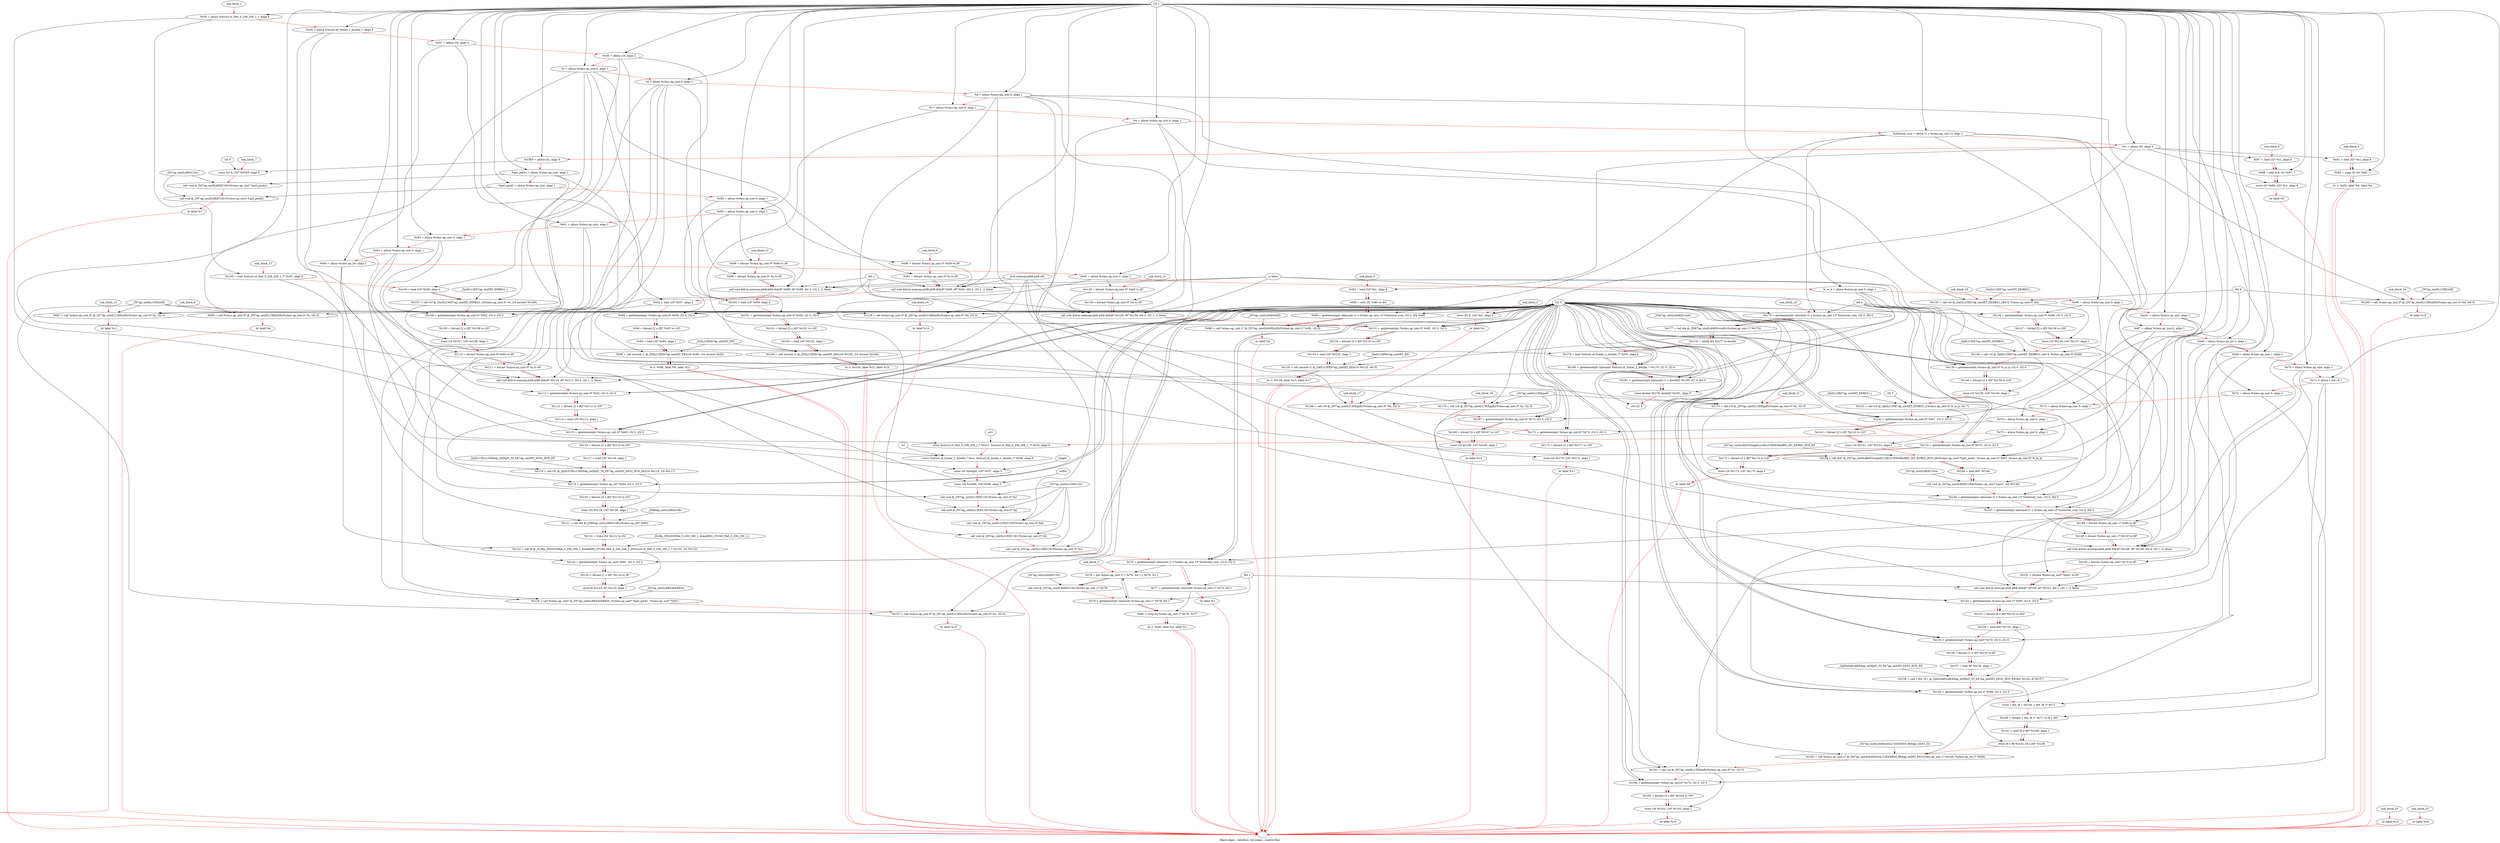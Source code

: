 digraph G {
compound=true
label="Black edges - dataflow, red edges - control flow"
"t55" [label="  %t55 = alloca %struct.xf_Mat_0_256_256_1_*, align 8"]
"t56" [label="  %t56 = alloca %struct.xf_Scalar_1_double_*, align 8"]
"t57" [label="  %t57 = alloca i16, align 2"]
"t58" [label="  %t58 = alloca i16, align 2"]
"i" [label="  %i = alloca %class.ap_uint.0, align 1"]
"j" [label="  %j = alloca %class.ap_uint.0, align 1"]
"k" [label="  %k = alloca %class.ap_uint.0, align 1"]
"l" [label="  %l = alloca %class.ap_uint.0, align 1"]
"c" [label="  %c = alloca %class.ap_uint.0, align 1"]
"internal_sum" [label="  %internal_sum = alloca [1 x %class.ap_uint.1], align 1"]
"i1" [label="  %i1 = alloca i32, align 4"]
"STEP" [label="  %STEP = alloca i32, align 4"]
"pxl_pack1" [label="  %pxl_pack1 = alloca %class.ap_uint, align 1"]
"pxl_pack2" [label="  %pxl_pack2 = alloca %class.ap_uint, align 1"]
"t59" [label="  %t59 = alloca %class.ap_uint.0, align 1"]
"t60" [label="  %t60 = alloca %class.ap_uint.0, align 1"]
"t61" [label="  %t61 = alloca %class.ap_uint, align 1"]
"t62" [label="  %t62 = alloca %class.ap_uint.0, align 1"]
"t63" [label="  %t63 = alloca %class.ap_uint.0, align 1"]
"t64" [label="  %t64 = alloca %class.ap_int, align 1"]
"t65" [label="  %t65 = alloca %class.ap_uint.0, align 1"]
"_in_k" [label="  %_in_k = alloca %class.ap_uint.0, align 1"]
"t66" [label="  %t66 = alloca %class.ap_uint.0, align 1"]
"pxl1" [label="  %pxl1 = alloca %class.ap_uint, align 1"]
"t67" [label="  %t67 = alloca %class.ap_uint.0, align 1"]
"t68" [label="  %t68 = alloca %class.ap_int.2, align 1"]
"t69" [label="  %t69 = alloca %class.ap_uint.1, align 1"]
"t70" [label="  %t70 = alloca %class.ap_uint, align 1"]
"t71" [label="  %t71 = alloca { i64, i8 }"]
"t72" [label="  %t72 = alloca %class.ap_uint.0, align 1"]
"t73" [label="  %t73 = alloca %class.ap_uint.0, align 1"]
"t74" [label="  %t74 = alloca %class.ap_uint.0, align 1"]
"t75" [label="  %t75 = alloca %class.ap_uint.0, align 1"]
"_1" [label="  store %struct.xf_Mat_0_256_256_1_* %src1, %struct.xf_Mat_0_256_256_1_** %t55, align 8"]
"_2" [label="  store %struct.xf_Scalar_1_double_* %scl, %struct.xf_Scalar_1_double_** %t56, align 8"]
"_3" [label="  store i16 %height, i16* %t57, align 2"]
"_4" [label="  store i16 %width, i16* %t58, align 2"]
"_5" [label="  call void @_ZN7ap_uintILi13EEC1Ev(%class.ap_uint.0* %i)"]
"_6" [label="  call void @_ZN7ap_uintILi13EEC1Ev(%class.ap_uint.0* %j)"]
"_7" [label="  call void @_ZN7ap_uintILi13EEC1Ev(%class.ap_uint.0* %k)"]
"_8" [label="  call void @_ZN7ap_uintILi13EEC1Ev(%class.ap_uint.0* %l)"]
"_9" [label="  call void @_ZN7ap_uintILi13EEC1Ev(%class.ap_uint.0* %c)"]
"t76" [label="  %t76 = getelementptr inbounds [1 x %class.ap_uint.1]* %internal_sum, i32 0, i32 0"]
"t77" [label="  %t77 = getelementptr inbounds %class.ap_uint.1* %t76, i64 1"]
"_10" [label="  br label %1"]
"unk_block_1" -> "t55"[color=red]
"i32 1" -> "t55"
"t55" -> "t56"[color=red weight=2]
"i32 1" -> "t56"
"t56" -> "t57"[color=red weight=2]
"i32 1" -> "t57"
"t57" -> "t58"[color=red weight=2]
"i32 1" -> "t58"
"t58" -> "i"[color=red weight=2]
"i32 1" -> "i"
"i" -> "j"[color=red weight=2]
"i32 1" -> "j"
"j" -> "k"[color=red weight=2]
"i32 1" -> "k"
"k" -> "l"[color=red weight=2]
"i32 1" -> "l"
"l" -> "c"[color=red weight=2]
"i32 1" -> "c"
"c" -> "internal_sum"[color=red weight=2]
"i32 1" -> "internal_sum"
"internal_sum" -> "i1"[color=red weight=2]
"i32 1" -> "i1"
"i1" -> "STEP"[color=red weight=2]
"i32 1" -> "STEP"
"STEP" -> "pxl_pack1"[color=red weight=2]
"i32 1" -> "pxl_pack1"
"pxl_pack1" -> "pxl_pack2"[color=red weight=2]
"i32 1" -> "pxl_pack2"
"pxl_pack2" -> "t59"[color=red weight=2]
"i32 1" -> "t59"
"t59" -> "t60"[color=red weight=2]
"i32 1" -> "t60"
"t60" -> "t61"[color=red weight=2]
"i32 1" -> "t61"
"t61" -> "t62"[color=red weight=2]
"i32 1" -> "t62"
"t62" -> "t63"[color=red weight=2]
"i32 1" -> "t63"
"t63" -> "t64"[color=red weight=2]
"i32 1" -> "t64"
"t64" -> "t65"[color=red weight=2]
"i32 1" -> "t65"
"t65" -> "_in_k"[color=red weight=2]
"i32 1" -> "_in_k"
"_in_k" -> "t66"[color=red weight=2]
"i32 1" -> "t66"
"t66" -> "pxl1"[color=red weight=2]
"i32 1" -> "pxl1"
"pxl1" -> "t67"[color=red weight=2]
"i32 1" -> "t67"
"t67" -> "t68"[color=red weight=2]
"i32 1" -> "t68"
"t68" -> "t69"[color=red weight=2]
"i32 1" -> "t69"
"t69" -> "t70"[color=red weight=2]
"i32 1" -> "t70"
"t70" -> "t71"[color=red weight=2]
"i32 1" -> "t71"
"t71" -> "t72"[color=red weight=2]
"i32 1" -> "t72"
"t72" -> "t73"[color=red weight=2]
"i32 1" -> "t73"
"t73" -> "t74"[color=red weight=2]
"i32 1" -> "t74"
"t74" -> "t75"[color=red weight=2]
"i32 1" -> "t75"
"t75" -> "_1"[color=red weight=2]
"src1" -> "_1"
"t55" -> "_1"
"_1" -> "_2"[color=red weight=2]
"scl" -> "_2"
"t56" -> "_2"
"_2" -> "_3"[color=red weight=2]
"height" -> "_3"
"t57" -> "_3"
"_3" -> "_4"[color=red weight=2]
"width" -> "_4"
"t58" -> "_4"
"_4" -> "_5"[color=red weight=2]
"i" -> "_5"
"_ZN7ap_uintILi13EEC1Ev" -> "_5"
"_5" -> "_6"[color=red weight=2]
"j" -> "_6"
"_ZN7ap_uintILi13EEC1Ev" -> "_6"
"_6" -> "_7"[color=red weight=2]
"k" -> "_7"
"_ZN7ap_uintILi13EEC1Ev" -> "_7"
"_7" -> "_8"[color=red weight=2]
"l" -> "_8"
"_ZN7ap_uintILi13EEC1Ev" -> "_8"
"_8" -> "_9"[color=red weight=2]
"c" -> "_9"
"_ZN7ap_uintILi13EEC1Ev" -> "_9"
"_9" -> "t76"[color=red weight=2]
"internal_sum" -> "t76"
"i32 0" -> "t76"
"i32 0" -> "t76"
"t76" -> "t77"[color=red weight=2]
"t76" -> "t77"
"i64 1" -> "t77"
"t77" -> "_10"[color=red weight=2]
"_10" -> ""[color=red]

"t78" [label="  %t78 = phi %class.ap_uint.1* [ %t76, %0 ], [ %t79, %1 ]"]
"_11" [label="  call void @_ZN7ap_uintILi64EEC1Ev(%class.ap_uint.1* %t78)"]
"t79" [label="  %t79 = getelementptr inbounds %class.ap_uint.1* %t78, i64 1"]
"t80" [label="  %t80 = icmp eq %class.ap_uint.1* %t79, %t77"]
"_12" [label="  br i1 %t80, label %2, label %1"]
"unk_block_2" -> "t78"[color=red]
"t76" -> "t78"
"t79" -> "t78"
"t78" -> "_11"[color=red weight=2]
"t78" -> "_11"
"_ZN7ap_uintILi64EEC1Ev" -> "_11"
"_11" -> "t79"[color=red weight=2]
"t78" -> "t79"
"i64 1" -> "t79"
"t79" -> "t80"[color=red weight=2]
"t79" -> "t80"
"t77" -> "t80"
"t80" -> "_12"[color=red weight=2]
"t80" -> "_12"
"_12" -> ""[color=red]
"_12" -> ""[color=red]

"_13" [label="  store i32 0, i32* %i1, align 4"]
"_14" [label="  br label %3"]
"unk_block_3" -> "_13"[color=red]
"i32 0" -> "_13"
"i1" -> "_13"
"_13" -> "_14"[color=red weight=2]
"_14" -> ""[color=red]

"t81" [label="  %t81 = load i32* %i1, align 4"]
"t82" [label="  %t82 = icmp slt i32 %t81, 1"]
"_15" [label="  br i1 %t82, label %4, label %6"]
"unk_block_4" -> "t81"[color=red]
"i1" -> "t81"
"t81" -> "t82"[color=red weight=2]
"t81" -> "t82"
"i32 1" -> "t82"
"t82" -> "_15"[color=red weight=2]
"t82" -> "_15"
"_15" -> ""[color=red]
"_15" -> ""[color=red]

"t83" [label="  %t83 = load i32* %i1, align 4"]
"t84" [label="  %t84 = sext i32 %t83 to i64"]
"t85" [label="  %t85 = getelementptr inbounds [1 x %class.ap_uint.1]* %internal_sum, i32 0, i64 %t84"]
"t86" [label="  %t86 = call %class.ap_uint.1* @_ZN7ap_uintILi64EEaSEi(%class.ap_uint.1* %t85, i32 0)"]
"_16" [label="  br label %5"]
"unk_block_5" -> "t83"[color=red]
"i1" -> "t83"
"t83" -> "t84"[color=red weight=2]
"t83" -> "t84"
"t84" -> "t85"[color=red weight=2]
"internal_sum" -> "t85"
"i32 0" -> "t85"
"t84" -> "t85"
"t85" -> "t86"[color=red weight=2]
"t85" -> "t86"
"i32 0" -> "t86"
"_ZN7ap_uintILi64EEaSEi" -> "t86"
"t86" -> "_16"[color=red weight=2]
"_16" -> ""[color=red]

"t87" [label="  %t87 = load i32* %i1, align 4"]
"t88" [label="  %t88 = add nsw i32 %t87, 1"]
"_17" [label="  store i32 %t88, i32* %i1, align 4"]
"_18" [label="  br label %3"]
"unk_block_6" -> "t87"[color=red]
"i1" -> "t87"
"t87" -> "t88"[color=red weight=2]
"t87" -> "t88"
"i32 1" -> "t88"
"t88" -> "_17"[color=red weight=2]
"t88" -> "_17"
"i1" -> "_17"
"_17" -> "_18"[color=red weight=2]
"_18" -> ""[color=red]

"_19" [label="  store i32 8, i32* %STEP, align 4"]
"_20" [label="  call void @_ZN7ap_uintILi8EEC1Ev(%class.ap_uint* %pxl_pack1)"]
"_21" [label="  call void @_ZN7ap_uintILi8EEC1Ev(%class.ap_uint* %pxl_pack2)"]
"_22" [label="  br label %7"]
"unk_block_7" -> "_19"[color=red]
"i32 8" -> "_19"
"STEP" -> "_19"
"_19" -> "_20"[color=red weight=2]
"pxl_pack1" -> "_20"
"_ZN7ap_uintILi8EEC1Ev" -> "_20"
"_20" -> "_21"[color=red weight=2]
"pxl_pack2" -> "_21"
"_ZN7ap_uintILi8EEC1Ev" -> "_21"
"_21" -> "_22"[color=red weight=2]
"_22" -> ""[color=red]

"t89" [label="  %t89 = call %class.ap_uint.0* @_ZN7ap_uintILi13EEaSEi(%class.ap_uint.0* %i, i32 0)"]
"_23" [label="  br label %8"]
"unk_block_8" -> "t89"[color=red]
"i" -> "t89"
"i32 0" -> "t89"
"_ZN7ap_uintILi13EEaSEi" -> "t89"
"t89" -> "_23"[color=red weight=2]
"_23" -> ""[color=red]

"t90" [label="  %t90 = bitcast %class.ap_uint.0* %t59 to i8*"]
"t91" [label="  %t91 = bitcast %class.ap_uint.0* %i to i8*"]
"_24" [label="  call void @llvm.memcpy.p0i8.p0i8.i64(i8* %t90, i8* %t91, i64 2, i32 1, i1 false)"]
"t92" [label="  %t92 = load i16* %t57, align 2"]
"t93" [label="  %t93 = getelementptr %class.ap_uint.0* %t59, i32 0, i32 0"]
"t94" [label="  %t94 = bitcast [2 x i8]* %t93 to i16*"]
"t95" [label="  %t95 = load i16* %t94, align 1"]
"t96" [label="  %t96 = call zeroext i1 @_ZltILi13EEb7ap_uintIXT_EEt(i16 %t95, i16 zeroext %t92)"]
"_25" [label="  br i1 %t96, label %9, label %21"]
"unk_block_9" -> "t90"[color=red]
"t59" -> "t90"
"t90" -> "t91"[color=red weight=2]
"i" -> "t91"
"t91" -> "_24"[color=red weight=2]
"t90" -> "_24"
"t91" -> "_24"
"i64 2" -> "_24"
"i32 1" -> "_24"
"i1 false" -> "_24"
"llvm.memcpy.p0i8.p0i8.i64" -> "_24"
"_24" -> "t92"[color=red weight=2]
"t57" -> "t92"
"t92" -> "t93"[color=red weight=2]
"t59" -> "t93"
"i32 0" -> "t93"
"i32 0" -> "t93"
"t93" -> "t94"[color=red weight=2]
"t93" -> "t94"
"t94" -> "t95"[color=red weight=2]
"t94" -> "t95"
"t95" -> "t96"[color=red weight=2]
"t95" -> "t96"
"t92" -> "t96"
"_ZltILi13EEb7ap_uintIXT_EEt" -> "t96"
"t96" -> "_25"[color=red weight=2]
"t96" -> "_25"
"_25" -> ""[color=red]
"_25" -> ""[color=red]

"_26" [label="  br label %10"]
"unk_block_10" -> "_26"[color=red]
"_26" -> ""[color=red]

"t97" [label="  %t97 = call %class.ap_uint.0* @_ZN7ap_uintILi13EEaSEi(%class.ap_uint.0* %j, i32 0)"]
"_27" [label="  br label %11"]
"unk_block_11" -> "t97"[color=red]
"j" -> "t97"
"i32 0" -> "t97"
"_ZN7ap_uintILi13EEaSEi" -> "t97"
"t97" -> "_27"[color=red weight=2]
"_27" -> ""[color=red]

"t98" [label="  %t98 = bitcast %class.ap_uint.0* %t60 to i8*"]
"t99" [label="  %t99 = bitcast %class.ap_uint.0* %j to i8*"]
"_28" [label="  call void @llvm.memcpy.p0i8.p0i8.i64(i8* %t98, i8* %t99, i64 2, i32 1, i1 false)"]
"t100" [label="  %t100 = load i16* %t58, align 2"]
"t101" [label="  %t101 = getelementptr %class.ap_uint.0* %t60, i32 0, i32 0"]
"t102" [label="  %t102 = bitcast [2 x i8]* %t101 to i16*"]
"t103" [label="  %t103 = load i16* %t102, align 1"]
"t104" [label="  %t104 = call zeroext i1 @_ZltILi13EEb7ap_uintIXT_EEt(i16 %t103, i16 zeroext %t100)"]
"_29" [label="  br i1 %t104, label %12, label %19"]
"unk_block_12" -> "t98"[color=red]
"t60" -> "t98"
"t98" -> "t99"[color=red weight=2]
"j" -> "t99"
"t99" -> "_28"[color=red weight=2]
"t98" -> "_28"
"t99" -> "_28"
"i64 2" -> "_28"
"i32 1" -> "_28"
"i1 false" -> "_28"
"llvm.memcpy.p0i8.p0i8.i64" -> "_28"
"_28" -> "t100"[color=red weight=2]
"t58" -> "t100"
"t100" -> "t101"[color=red weight=2]
"t60" -> "t101"
"i32 0" -> "t101"
"i32 0" -> "t101"
"t101" -> "t102"[color=red weight=2]
"t101" -> "t102"
"t102" -> "t103"[color=red weight=2]
"t102" -> "t103"
"t103" -> "t104"[color=red weight=2]
"t103" -> "t104"
"t100" -> "t104"
"_ZltILi13EEb7ap_uintIXT_EEt" -> "t104"
"t104" -> "_29"[color=red weight=2]
"t104" -> "_29"
"_29" -> ""[color=red]
"_29" -> ""[color=red]

"t105" [label="  %t105 = load %struct.xf_Mat_0_256_256_1_** %t55, align 8"]
"t106" [label="  %t106 = load i16* %t58, align 2"]
"t107" [label="  %t107 = call i16 @_ZmlILi13EE7ap_uintIXT_EERKS1_t(%class.ap_uint.0* %i, i16 zeroext %t106)"]
"t108" [label="  %t108 = getelementptr %class.ap_uint.0* %t62, i32 0, i32 0"]
"t109" [label="  %t109 = bitcast [2 x i8]* %t108 to i16*"]
"_30" [label="  store i16 %t107, i16* %t109, align 1"]
"t110" [label="  %t110 = bitcast %class.ap_uint.0* %t63 to i8*"]
"t111" [label="  %t111 = bitcast %class.ap_uint.0* %j to i8*"]
"_31" [label="  call void @llvm.memcpy.p0i8.p0i8.i64(i8* %t110, i8* %t111, i64 2, i32 1, i1 false)"]
"t112" [label="  %t112 = getelementptr %class.ap_uint.0* %t62, i32 0, i32 0"]
"t113" [label="  %t113 = bitcast [2 x i8]* %t112 to i16*"]
"t114" [label="  %t114 = load i16* %t113, align 1"]
"t115" [label="  %t115 = getelementptr %class.ap_uint.0* %t63, i32 0, i32 0"]
"t116" [label="  %t116 = bitcast [2 x i8]* %t115 to i16*"]
"t117" [label="  %t117 = load i16* %t116, align 1"]
"t118" [label="  %t118 = call i32 @_ZplILi13ELi13EE6ap_intIXplT_T0_EE7ap_uintIXT_EES2_IXT0_EE(i16 %t114, i16 %t117)"]
"t119" [label="  %t119 = getelementptr %class.ap_int* %t64, i32 0, i32 0"]
"t120" [label="  %t120 = bitcast [4 x i8]* %t119 to i32*"]
"_32" [label="  store i32 %t118, i32* %t120, align 1"]
"t121" [label="  %t121 = call i64 @_ZNK6ap_intILi26EEcvlEv(%class.ap_int* %t64)"]
"t122" [label="  %t122 = trunc i64 %t121 to i32"]
"t123" [label="  %t123 = call i8 @_ZL36p_ZN2xf16Mat_0_256_256_1_4readIEEi_1P19xf_Mat_0_256_256_1_i(%struct.xf_Mat_0_256_256_1_* %t105, i32 %t122)"]
"t124" [label="  %t124 = getelementptr %class.ap_uint* %t61, i32 0, i32 0"]
"t125" [label="  %t125 = bitcast [1 x i8]* %t124 to i8*"]
"_33" [label="  store i8 %t123, i8* %t125, align 1"]
"t126" [label="  %t126 = call %class.ap_uint* @_ZN7ap_uintILi8EEaSERKS0_(%class.ap_uint* %pxl_pack1, %class.ap_uint* %t61)"]
"t127" [label="  %t127 = call %class.ap_uint.0* @_ZN7ap_uintILi13EEaSEi(%class.ap_uint.0* %c, i32 0)"]
"_34" [label="  br label %13"]
"unk_block_13" -> "t105"[color=red]
"t55" -> "t105"
"t105" -> "t106"[color=red weight=2]
"t58" -> "t106"
"t106" -> "t107"[color=red weight=2]
"i" -> "t107"
"t106" -> "t107"
"_ZmlILi13EE7ap_uintIXT_EERKS1_t" -> "t107"
"t107" -> "t108"[color=red weight=2]
"t62" -> "t108"
"i32 0" -> "t108"
"i32 0" -> "t108"
"t108" -> "t109"[color=red weight=2]
"t108" -> "t109"
"t109" -> "_30"[color=red weight=2]
"t107" -> "_30"
"t109" -> "_30"
"_30" -> "t110"[color=red weight=2]
"t63" -> "t110"
"t110" -> "t111"[color=red weight=2]
"j" -> "t111"
"t111" -> "_31"[color=red weight=2]
"t110" -> "_31"
"t111" -> "_31"
"i64 2" -> "_31"
"i32 1" -> "_31"
"i1 false" -> "_31"
"llvm.memcpy.p0i8.p0i8.i64" -> "_31"
"_31" -> "t112"[color=red weight=2]
"t62" -> "t112"
"i32 0" -> "t112"
"i32 0" -> "t112"
"t112" -> "t113"[color=red weight=2]
"t112" -> "t113"
"t113" -> "t114"[color=red weight=2]
"t113" -> "t114"
"t114" -> "t115"[color=red weight=2]
"t63" -> "t115"
"i32 0" -> "t115"
"i32 0" -> "t115"
"t115" -> "t116"[color=red weight=2]
"t115" -> "t116"
"t116" -> "t117"[color=red weight=2]
"t116" -> "t117"
"t117" -> "t118"[color=red weight=2]
"t114" -> "t118"
"t117" -> "t118"
"_ZplILi13ELi13EE6ap_intIXplT_T0_EE7ap_uintIXT_EES2_IXT0_EE" -> "t118"
"t118" -> "t119"[color=red weight=2]
"t64" -> "t119"
"i32 0" -> "t119"
"i32 0" -> "t119"
"t119" -> "t120"[color=red weight=2]
"t119" -> "t120"
"t120" -> "_32"[color=red weight=2]
"t118" -> "_32"
"t120" -> "_32"
"_32" -> "t121"[color=red weight=2]
"t64" -> "t121"
"_ZNK6ap_intILi26EEcvlEv" -> "t121"
"t121" -> "t122"[color=red weight=2]
"t121" -> "t122"
"t122" -> "t123"[color=red weight=2]
"t105" -> "t123"
"t122" -> "t123"
"_ZL36p_ZN2xf16Mat_0_256_256_1_4readIEEi_1P19xf_Mat_0_256_256_1_i" -> "t123"
"t123" -> "t124"[color=red weight=2]
"t61" -> "t124"
"i32 0" -> "t124"
"i32 0" -> "t124"
"t124" -> "t125"[color=red weight=2]
"t124" -> "t125"
"t125" -> "_33"[color=red weight=2]
"t123" -> "_33"
"t125" -> "_33"
"_33" -> "t126"[color=red weight=2]
"pxl_pack1" -> "t126"
"t61" -> "t126"
"_ZN7ap_uintILi8EEaSERKS0_" -> "t126"
"t126" -> "t127"[color=red weight=2]
"c" -> "t127"
"i32 0" -> "t127"
"_ZN7ap_uintILi13EEaSEi" -> "t127"
"t127" -> "_34"[color=red weight=2]
"_34" -> ""[color=red]

"t128" [label="  %t128 = call %class.ap_uint.0* @_ZN7ap_uintILi13EEaSEi(%class.ap_uint.0* %k, i32 0)"]
"_35" [label="  br label %14"]
"unk_block_14" -> "t128"[color=red]
"k" -> "t128"
"i32 0" -> "t128"
"_ZN7ap_uintILi13EEaSEi" -> "t128"
"t128" -> "_35"[color=red weight=2]
"_35" -> ""[color=red]

"t129" [label="  %t129 = bitcast %class.ap_uint.0* %t65 to i8*"]
"t130" [label="  %t130 = bitcast %class.ap_uint.0* %k to i8*"]
"_36" [label="  call void @llvm.memcpy.p0i8.p0i8.i64(i8* %t129, i8* %t130, i64 2, i32 1, i1 false)"]
"t131" [label="  %t131 = getelementptr %class.ap_uint.0* %t65, i32 0, i32 0"]
"t132" [label="  %t132 = bitcast [2 x i8]* %t131 to i16*"]
"t133" [label="  %t133 = load i16* %t132, align 1"]
"t134" [label="  %t134 = call zeroext i1 @_ZleILi13EEb7ap_uintIXT_EEl(i16 %t133, i64 0)"]
"_37" [label="  br i1 %t134, label %15, label %17"]
"unk_block_15" -> "t129"[color=red]
"t65" -> "t129"
"t129" -> "t130"[color=red weight=2]
"k" -> "t130"
"t130" -> "_36"[color=red weight=2]
"t129" -> "_36"
"t130" -> "_36"
"i64 2" -> "_36"
"i32 1" -> "_36"
"i1 false" -> "_36"
"llvm.memcpy.p0i8.p0i8.i64" -> "_36"
"_36" -> "t131"[color=red weight=2]
"t65" -> "t131"
"i32 0" -> "t131"
"i32 0" -> "t131"
"t131" -> "t132"[color=red weight=2]
"t131" -> "t132"
"t132" -> "t133"[color=red weight=2]
"t132" -> "t133"
"t133" -> "t134"[color=red weight=2]
"t133" -> "t134"
"i64 0" -> "t134"
"_ZleILi13EEb7ap_uintIXT_EEl" -> "t134"
"t134" -> "_37"[color=red weight=2]
"t134" -> "_37"
"_37" -> ""[color=red]
"_37" -> ""[color=red]

"t135" [label="  %t135 = call i16 @_ZmlILi13EE7ap_uintIXT_EElRKS1_(i64 8, %class.ap_uint.0* %k)"]
"t136" [label="  %t136 = getelementptr %class.ap_uint.0* %t66, i32 0, i32 0"]
"t137" [label="  %t137 = bitcast [2 x i8]* %t136 to i16*"]
"_38" [label="  store i16 %t135, i16* %t137, align 1"]
"t138" [label="  %t138 = call i16 @_ZplILi13EE7ap_uintIXT_EElRKS1_(i64 0, %class.ap_uint.0* %t66)"]
"t139" [label="  %t139 = getelementptr %class.ap_uint.0* %_in_k, i32 0, i32 0"]
"t140" [label="  %t140 = bitcast [2 x i8]* %t139 to i16*"]
"_39" [label="  store i16 %t138, i16* %t140, align 1"]
"t141" [label="  %t141 = call i16 @_ZplILi13EE7ap_uintIXT_EERKS1_i(%class.ap_uint.0* %_in_k, i32 7)"]
"t142" [label="  %t142 = getelementptr %class.ap_uint.0* %t67, i32 0, i32 0"]
"t143" [label="  %t143 = bitcast [2 x i8]* %t142 to i16*"]
"_40" [label="  store i16 %t141, i16* %t143, align 1"]
"t144" [label="  %t144 = call i64* @_ZN7ap_uintILi8EE5rangeILi13ELi13EEERmRKS_IXT_EERKS_IXT0_EE(%class.ap_uint* %pxl_pack1, %class.ap_uint.0* %t67, %class.ap_uint.0* %_in_k)"]
"t145" [label="  %t145 = load i64* %t144"]
"_41" [label="  call void @_ZN7ap_uintILi8EEC1Em(%class.ap_uint* %pxl1, i64 %t145)"]
"t146" [label="  %t146 = getelementptr inbounds [1 x %class.ap_uint.1]* %internal_sum, i32 0, i64 0"]
"t147" [label="  %t147 = getelementptr inbounds [1 x %class.ap_uint.1]* %internal_sum, i32 0, i64 0"]
"t148" [label="  %t148 = bitcast %class.ap_uint.1* %t69 to i8*"]
"t149" [label="  %t149 = bitcast %class.ap_uint.1* %t147 to i8*"]
"_42" [label="  call void @llvm.memcpy.p0i8.p0i8.i64(i8* %t148, i8* %t149, i64 8, i32 1, i1 false)"]
"t150" [label="  %t150 = bitcast %class.ap_uint* %t70 to i8*"]
"t151" [label="  %t151 = bitcast %class.ap_uint* %pxl1 to i8*"]
"_43" [label="  call void @llvm.memcpy.p0i8.p0i8.i64(i8* %t150, i8* %t151, i64 1, i32 1, i1 false)"]
"t152" [label="  %t152 = getelementptr %class.ap_uint.1* %t69, i32 0, i32 0"]
"t153" [label="  %t153 = bitcast [8 x i8]* %t152 to i64*"]
"t154" [label="  %t154 = load i64* %t153, align 1"]
"t155" [label="  %t155 = getelementptr %class.ap_uint* %t70, i32 0, i32 0"]
"t156" [label="  %t156 = bitcast [1 x i8]* %t155 to i8*"]
"t157" [label="  %t157 = load i8* %t156, align 1"]
"t158" [label="  %t158 = call { i64, i8 } @_ZplILi64ELi8EE6ap_intIXplT_T0_EE7ap_uintIXT_EES2_IXT0_EE(i64 %t154, i8 %t157)"]
"t159" [label="  %t159 = getelementptr %class.ap_int.2* %t68, i32 0, i32 0"]
"_44" [label="  store { i64, i8 } %t158, { i64, i8 }* %t71"]
"t160" [label="  %t160 = bitcast { i64, i8 }* %t71 to [9 x i8]*"]
"t161" [label="  %t161 = load [9 x i8]* %t160, align 1"]
"_45" [label="  store [9 x i8] %t161, [9 x i8]* %t159"]
"t162" [label="  %t162 = call %class.ap_uint.1* @_ZN7ap_uintILi64EEaSILi72EEERS0_RK6ap_intIXT_EE(%class.ap_uint.1* %t146, %class.ap_int.2* %t68)"]
"t163" [label="  %t163 = call i16 @_ZN7ap_uintILi13EEppEi(%class.ap_uint.0* %c, i32 0)"]
"t164" [label="  %t164 = getelementptr %class.ap_uint.0* %t72, i32 0, i32 0"]
"t165" [label="  %t165 = bitcast [2 x i8]* %t164 to i16*"]
"_46" [label="  store i16 %t163, i16* %t165, align 1"]
"_47" [label="  br label %16"]
"unk_block_16" -> "t135"[color=red]
"i64 8" -> "t135"
"k" -> "t135"
"_ZmlILi13EE7ap_uintIXT_EElRKS1_" -> "t135"
"t135" -> "t136"[color=red weight=2]
"t66" -> "t136"
"i32 0" -> "t136"
"i32 0" -> "t136"
"t136" -> "t137"[color=red weight=2]
"t136" -> "t137"
"t137" -> "_38"[color=red weight=2]
"t135" -> "_38"
"t137" -> "_38"
"_38" -> "t138"[color=red weight=2]
"i64 0" -> "t138"
"t66" -> "t138"
"_ZplILi13EE7ap_uintIXT_EElRKS1_" -> "t138"
"t138" -> "t139"[color=red weight=2]
"_in_k" -> "t139"
"i32 0" -> "t139"
"i32 0" -> "t139"
"t139" -> "t140"[color=red weight=2]
"t139" -> "t140"
"t140" -> "_39"[color=red weight=2]
"t138" -> "_39"
"t140" -> "_39"
"_39" -> "t141"[color=red weight=2]
"_in_k" -> "t141"
"i32 7" -> "t141"
"_ZplILi13EE7ap_uintIXT_EERKS1_i" -> "t141"
"t141" -> "t142"[color=red weight=2]
"t67" -> "t142"
"i32 0" -> "t142"
"i32 0" -> "t142"
"t142" -> "t143"[color=red weight=2]
"t142" -> "t143"
"t143" -> "_40"[color=red weight=2]
"t141" -> "_40"
"t143" -> "_40"
"_40" -> "t144"[color=red weight=2]
"pxl_pack1" -> "t144"
"t67" -> "t144"
"_in_k" -> "t144"
"_ZN7ap_uintILi8EE5rangeILi13ELi13EEERmRKS_IXT_EERKS_IXT0_EE" -> "t144"
"t144" -> "t145"[color=red weight=2]
"t144" -> "t145"
"t145" -> "_41"[color=red weight=2]
"pxl1" -> "_41"
"t145" -> "_41"
"_ZN7ap_uintILi8EEC1Em" -> "_41"
"_41" -> "t146"[color=red weight=2]
"internal_sum" -> "t146"
"i32 0" -> "t146"
"i64 0" -> "t146"
"t146" -> "t147"[color=red weight=2]
"internal_sum" -> "t147"
"i32 0" -> "t147"
"i64 0" -> "t147"
"t147" -> "t148"[color=red weight=2]
"t69" -> "t148"
"t148" -> "t149"[color=red weight=2]
"t147" -> "t149"
"t149" -> "_42"[color=red weight=2]
"t148" -> "_42"
"t149" -> "_42"
"i64 8" -> "_42"
"i32 1" -> "_42"
"i1 false" -> "_42"
"llvm.memcpy.p0i8.p0i8.i64" -> "_42"
"_42" -> "t150"[color=red weight=2]
"t70" -> "t150"
"t150" -> "t151"[color=red weight=2]
"pxl1" -> "t151"
"t151" -> "_43"[color=red weight=2]
"t150" -> "_43"
"t151" -> "_43"
"i64 1" -> "_43"
"i32 1" -> "_43"
"i1 false" -> "_43"
"llvm.memcpy.p0i8.p0i8.i64" -> "_43"
"_43" -> "t152"[color=red weight=2]
"t69" -> "t152"
"i32 0" -> "t152"
"i32 0" -> "t152"
"t152" -> "t153"[color=red weight=2]
"t152" -> "t153"
"t153" -> "t154"[color=red weight=2]
"t153" -> "t154"
"t154" -> "t155"[color=red weight=2]
"t70" -> "t155"
"i32 0" -> "t155"
"i32 0" -> "t155"
"t155" -> "t156"[color=red weight=2]
"t155" -> "t156"
"t156" -> "t157"[color=red weight=2]
"t156" -> "t157"
"t157" -> "t158"[color=red weight=2]
"t154" -> "t158"
"t157" -> "t158"
"_ZplILi64ELi8EE6ap_intIXplT_T0_EE7ap_uintIXT_EES2_IXT0_EE" -> "t158"
"t158" -> "t159"[color=red weight=2]
"t68" -> "t159"
"i32 0" -> "t159"
"i32 0" -> "t159"
"t159" -> "_44"[color=red weight=2]
"t158" -> "_44"
"t71" -> "_44"
"_44" -> "t160"[color=red weight=2]
"t71" -> "t160"
"t160" -> "t161"[color=red weight=2]
"t160" -> "t161"
"t161" -> "_45"[color=red weight=2]
"t161" -> "_45"
"t159" -> "_45"
"_45" -> "t162"[color=red weight=2]
"t146" -> "t162"
"t68" -> "t162"
"_ZN7ap_uintILi64EEaSILi72EEERS0_RK6ap_intIXT_EE" -> "t162"
"t162" -> "t163"[color=red weight=2]
"c" -> "t163"
"i32 0" -> "t163"
"_ZN7ap_uintILi13EEppEi" -> "t163"
"t163" -> "t164"[color=red weight=2]
"t72" -> "t164"
"i32 0" -> "t164"
"i32 0" -> "t164"
"t164" -> "t165"[color=red weight=2]
"t164" -> "t165"
"t165" -> "_46"[color=red weight=2]
"t163" -> "_46"
"t165" -> "_46"
"_46" -> "_47"[color=red weight=2]
"_47" -> ""[color=red]

"t166" [label="  %t166 = call i16 @_ZN7ap_uintILi13EEppEi(%class.ap_uint.0* %k, i32 0)"]
"t167" [label="  %t167 = getelementptr %class.ap_uint.0* %t73, i32 0, i32 0"]
"t168" [label="  %t168 = bitcast [2 x i8]* %t167 to i16*"]
"_48" [label="  store i16 %t166, i16* %t168, align 1"]
"_49" [label="  br label %14"]
"unk_block_17" -> "t166"[color=red]
"k" -> "t166"
"i32 0" -> "t166"
"_ZN7ap_uintILi13EEppEi" -> "t166"
"t166" -> "t167"[color=red weight=2]
"t73" -> "t167"
"i32 0" -> "t167"
"i32 0" -> "t167"
"t167" -> "t168"[color=red weight=2]
"t167" -> "t168"
"t168" -> "_48"[color=red weight=2]
"t166" -> "_48"
"t168" -> "_48"
"_48" -> "_49"[color=red weight=2]
"_49" -> ""[color=red]

"t169" [label="  %t169 = call %class.ap_uint.0* @_ZN7ap_uintILi13EEaSEl(%class.ap_uint.0* %k, i64 8)"]
"_50" [label="  br label %18"]
"unk_block_18" -> "t169"[color=red]
"k" -> "t169"
"i64 8" -> "t169"
"_ZN7ap_uintILi13EEaSEl" -> "t169"
"t169" -> "_50"[color=red weight=2]
"_50" -> ""[color=red]

"t170" [label="  %t170 = call i16 @_ZN7ap_uintILi13EEppEi(%class.ap_uint.0* %j, i32 0)"]
"t171" [label="  %t171 = getelementptr %class.ap_uint.0* %t74, i32 0, i32 0"]
"t172" [label="  %t172 = bitcast [2 x i8]* %t171 to i16*"]
"_51" [label="  store i16 %t170, i16* %t172, align 1"]
"_52" [label="  br label %11"]
"unk_block_19" -> "t170"[color=red]
"j" -> "t170"
"i32 0" -> "t170"
"_ZN7ap_uintILi13EEppEi" -> "t170"
"t170" -> "t171"[color=red weight=2]
"t74" -> "t171"
"i32 0" -> "t171"
"i32 0" -> "t171"
"t171" -> "t172"[color=red weight=2]
"t171" -> "t172"
"t172" -> "_51"[color=red weight=2]
"t170" -> "_51"
"t172" -> "_51"
"_51" -> "_52"[color=red weight=2]
"_52" -> ""[color=red]

"_53" [label="  br label %20"]
"unk_block_20" -> "_53"[color=red]
"_53" -> ""[color=red]

"t173" [label="  %t173 = call i16 @_ZN7ap_uintILi13EEppEi(%class.ap_uint.0* %i, i32 0)"]
"t174" [label="  %t174 = getelementptr %class.ap_uint.0* %t75, i32 0, i32 0"]
"t175" [label="  %t175 = bitcast [2 x i8]* %t174 to i16*"]
"_54" [label="  store i16 %t173, i16* %t175, align 1"]
"_55" [label="  br label %8"]
"unk_block_21" -> "t173"[color=red]
"i" -> "t173"
"i32 0" -> "t173"
"_ZN7ap_uintILi13EEppEi" -> "t173"
"t173" -> "t174"[color=red weight=2]
"t75" -> "t174"
"i32 0" -> "t174"
"i32 0" -> "t174"
"t174" -> "t175"[color=red weight=2]
"t174" -> "t175"
"t175" -> "_54"[color=red weight=2]
"t173" -> "_54"
"t175" -> "_54"
"_54" -> "_55"[color=red weight=2]
"_55" -> ""[color=red]

"t176" [label="  %t176 = getelementptr inbounds [1 x %class.ap_uint.1]* %internal_sum, i32 0, i64 0"]
"t177" [label="  %t177 = call i64 @_ZNK7ap_uintILi64EEcvmEv(%class.ap_uint.1* %t176)"]
"t178" [label="  %t178 = uitofp i64 %t177 to double"]
"t179" [label="  %t179 = load %struct.xf_Scalar_1_double_** %t56, align 8"]
"t180" [label="  %t180 = getelementptr inbounds %struct.xf_Scalar_1_double_* %t179, i32 0, i32 0"]
"t181" [label="  %t181 = getelementptr inbounds [1 x double]* %t180, i32 0, i64 0"]
"_56" [label="  store double %t178, double* %t181, align 8"]
"_57" [label="  ret i32 0"]
"unk_block_22" -> "t176"[color=red]
"internal_sum" -> "t176"
"i32 0" -> "t176"
"i64 0" -> "t176"
"t176" -> "t177"[color=red weight=2]
"t176" -> "t177"
"_ZNK7ap_uintILi64EEcvmEv" -> "t177"
"t177" -> "t178"[color=red weight=2]
"t177" -> "t178"
"t178" -> "t179"[color=red weight=2]
"t56" -> "t179"
"t179" -> "t180"[color=red weight=2]
"t179" -> "t180"
"i32 0" -> "t180"
"i32 0" -> "t180"
"t180" -> "t181"[color=red weight=2]
"t180" -> "t181"
"i32 0" -> "t181"
"i64 0" -> "t181"
"t181" -> "_56"[color=red weight=2]
"t178" -> "_56"
"t181" -> "_56"
"_56" -> "_57"[color=red weight=2]
"i32 0" -> "_57"

}
